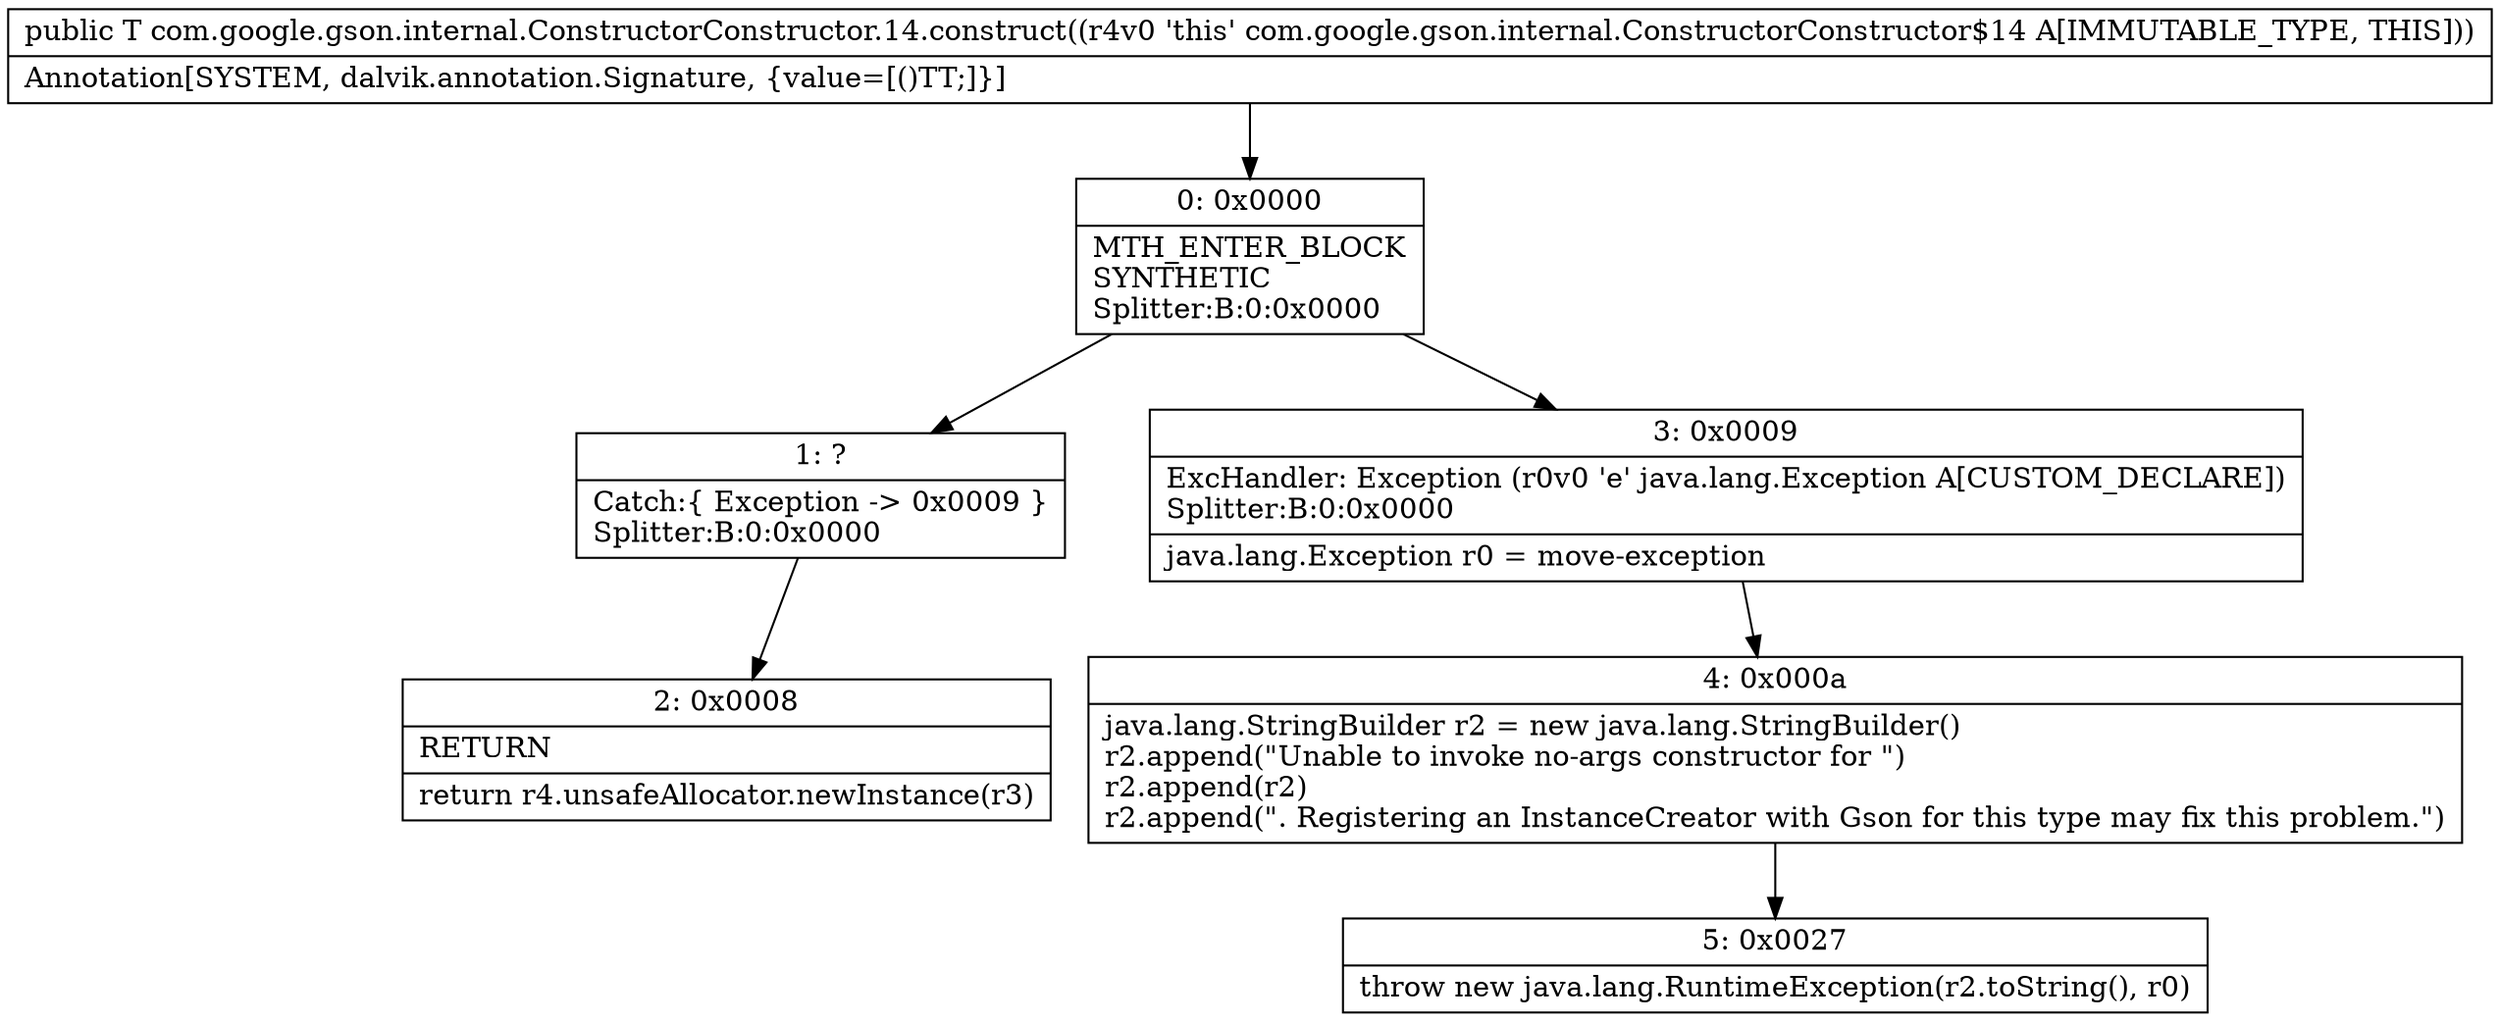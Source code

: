 digraph "CFG forcom.google.gson.internal.ConstructorConstructor.14.construct()Ljava\/lang\/Object;" {
Node_0 [shape=record,label="{0\:\ 0x0000|MTH_ENTER_BLOCK\lSYNTHETIC\lSplitter:B:0:0x0000\l}"];
Node_1 [shape=record,label="{1\:\ ?|Catch:\{ Exception \-\> 0x0009 \}\lSplitter:B:0:0x0000\l}"];
Node_2 [shape=record,label="{2\:\ 0x0008|RETURN\l|return r4.unsafeAllocator.newInstance(r3)\l}"];
Node_3 [shape=record,label="{3\:\ 0x0009|ExcHandler: Exception (r0v0 'e' java.lang.Exception A[CUSTOM_DECLARE])\lSplitter:B:0:0x0000\l|java.lang.Exception r0 = move\-exception\l}"];
Node_4 [shape=record,label="{4\:\ 0x000a|java.lang.StringBuilder r2 = new java.lang.StringBuilder()\lr2.append(\"Unable to invoke no\-args constructor for \")\lr2.append(r2)\lr2.append(\". Registering an InstanceCreator with Gson for this type may fix this problem.\")\l}"];
Node_5 [shape=record,label="{5\:\ 0x0027|throw new java.lang.RuntimeException(r2.toString(), r0)\l}"];
MethodNode[shape=record,label="{public T com.google.gson.internal.ConstructorConstructor.14.construct((r4v0 'this' com.google.gson.internal.ConstructorConstructor$14 A[IMMUTABLE_TYPE, THIS]))  | Annotation[SYSTEM, dalvik.annotation.Signature, \{value=[()TT;]\}]\l}"];
MethodNode -> Node_0;
Node_0 -> Node_1;
Node_0 -> Node_3;
Node_1 -> Node_2;
Node_3 -> Node_4;
Node_4 -> Node_5;
}

